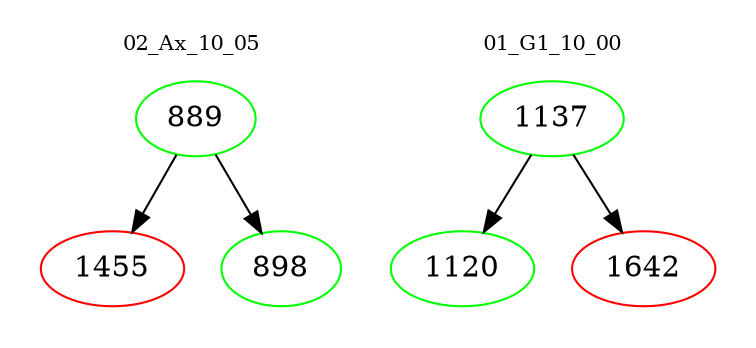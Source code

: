 digraph{
subgraph cluster_0 {
color = white
label = "02_Ax_10_05";
fontsize=10;
T0_889 [label="889", color="green"]
T0_889 -> T0_1455 [color="black"]
T0_1455 [label="1455", color="red"]
T0_889 -> T0_898 [color="black"]
T0_898 [label="898", color="green"]
}
subgraph cluster_1 {
color = white
label = "01_G1_10_00";
fontsize=10;
T1_1137 [label="1137", color="green"]
T1_1137 -> T1_1120 [color="black"]
T1_1120 [label="1120", color="green"]
T1_1137 -> T1_1642 [color="black"]
T1_1642 [label="1642", color="red"]
}
}
